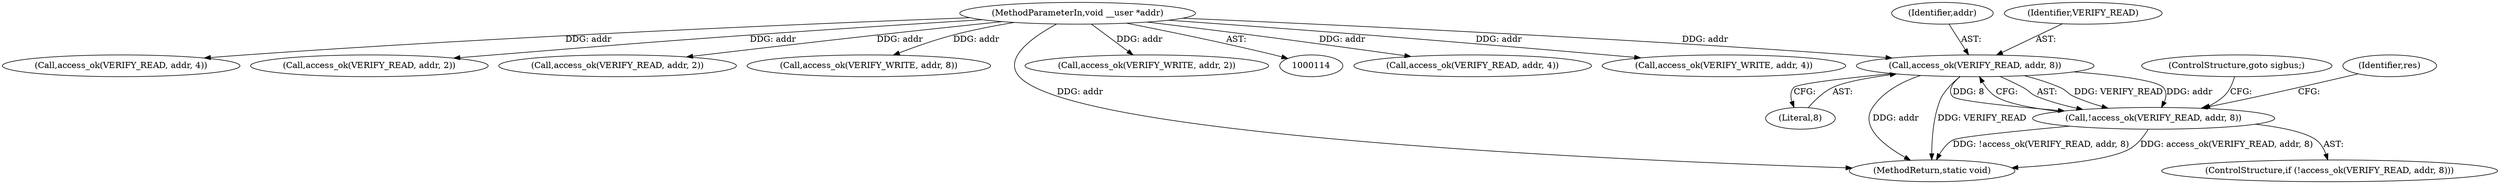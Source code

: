 digraph "0_linux_a8b0ca17b80e92faab46ee7179ba9e99ccb61233_12@pointer" {
"1000260" [label="(Call,access_ok(VERIFY_READ, addr, 8))"];
"1000116" [label="(MethodParameterIn,void __user *addr)"];
"1000259" [label="(Call,!access_ok(VERIFY_READ, addr, 8))"];
"1000234" [label="(Call,access_ok(VERIFY_READ, addr, 4))"];
"1000311" [label="(Call,access_ok(VERIFY_WRITE, addr, 4))"];
"1000262" [label="(Identifier,addr)"];
"1000261" [label="(Identifier,VERIFY_READ)"];
"1000184" [label="(Call,access_ok(VERIFY_READ, addr, 4))"];
"1000209" [label="(Call,access_ok(VERIFY_READ, addr, 2))"];
"1000258" [label="(ControlStructure,if (!access_ok(VERIFY_READ, addr, 8)))"];
"1000263" [label="(Literal,8)"];
"1000259" [label="(Call,!access_ok(VERIFY_READ, addr, 8))"];
"1000159" [label="(Call,access_ok(VERIFY_READ, addr, 2))"];
"1000264" [label="(ControlStructure,goto sigbus;)"];
"1000266" [label="(Identifier,res)"];
"1000336" [label="(Call,access_ok(VERIFY_WRITE, addr, 8))"];
"1000416" [label="(MethodReturn,static void)"];
"1000260" [label="(Call,access_ok(VERIFY_READ, addr, 8))"];
"1000116" [label="(MethodParameterIn,void __user *addr)"];
"1000286" [label="(Call,access_ok(VERIFY_WRITE, addr, 2))"];
"1000260" -> "1000259"  [label="AST: "];
"1000260" -> "1000263"  [label="CFG: "];
"1000261" -> "1000260"  [label="AST: "];
"1000262" -> "1000260"  [label="AST: "];
"1000263" -> "1000260"  [label="AST: "];
"1000259" -> "1000260"  [label="CFG: "];
"1000260" -> "1000416"  [label="DDG: addr"];
"1000260" -> "1000416"  [label="DDG: VERIFY_READ"];
"1000260" -> "1000259"  [label="DDG: VERIFY_READ"];
"1000260" -> "1000259"  [label="DDG: addr"];
"1000260" -> "1000259"  [label="DDG: 8"];
"1000116" -> "1000260"  [label="DDG: addr"];
"1000116" -> "1000114"  [label="AST: "];
"1000116" -> "1000416"  [label="DDG: addr"];
"1000116" -> "1000159"  [label="DDG: addr"];
"1000116" -> "1000184"  [label="DDG: addr"];
"1000116" -> "1000209"  [label="DDG: addr"];
"1000116" -> "1000234"  [label="DDG: addr"];
"1000116" -> "1000286"  [label="DDG: addr"];
"1000116" -> "1000311"  [label="DDG: addr"];
"1000116" -> "1000336"  [label="DDG: addr"];
"1000259" -> "1000258"  [label="AST: "];
"1000264" -> "1000259"  [label="CFG: "];
"1000266" -> "1000259"  [label="CFG: "];
"1000259" -> "1000416"  [label="DDG: !access_ok(VERIFY_READ, addr, 8)"];
"1000259" -> "1000416"  [label="DDG: access_ok(VERIFY_READ, addr, 8)"];
}
